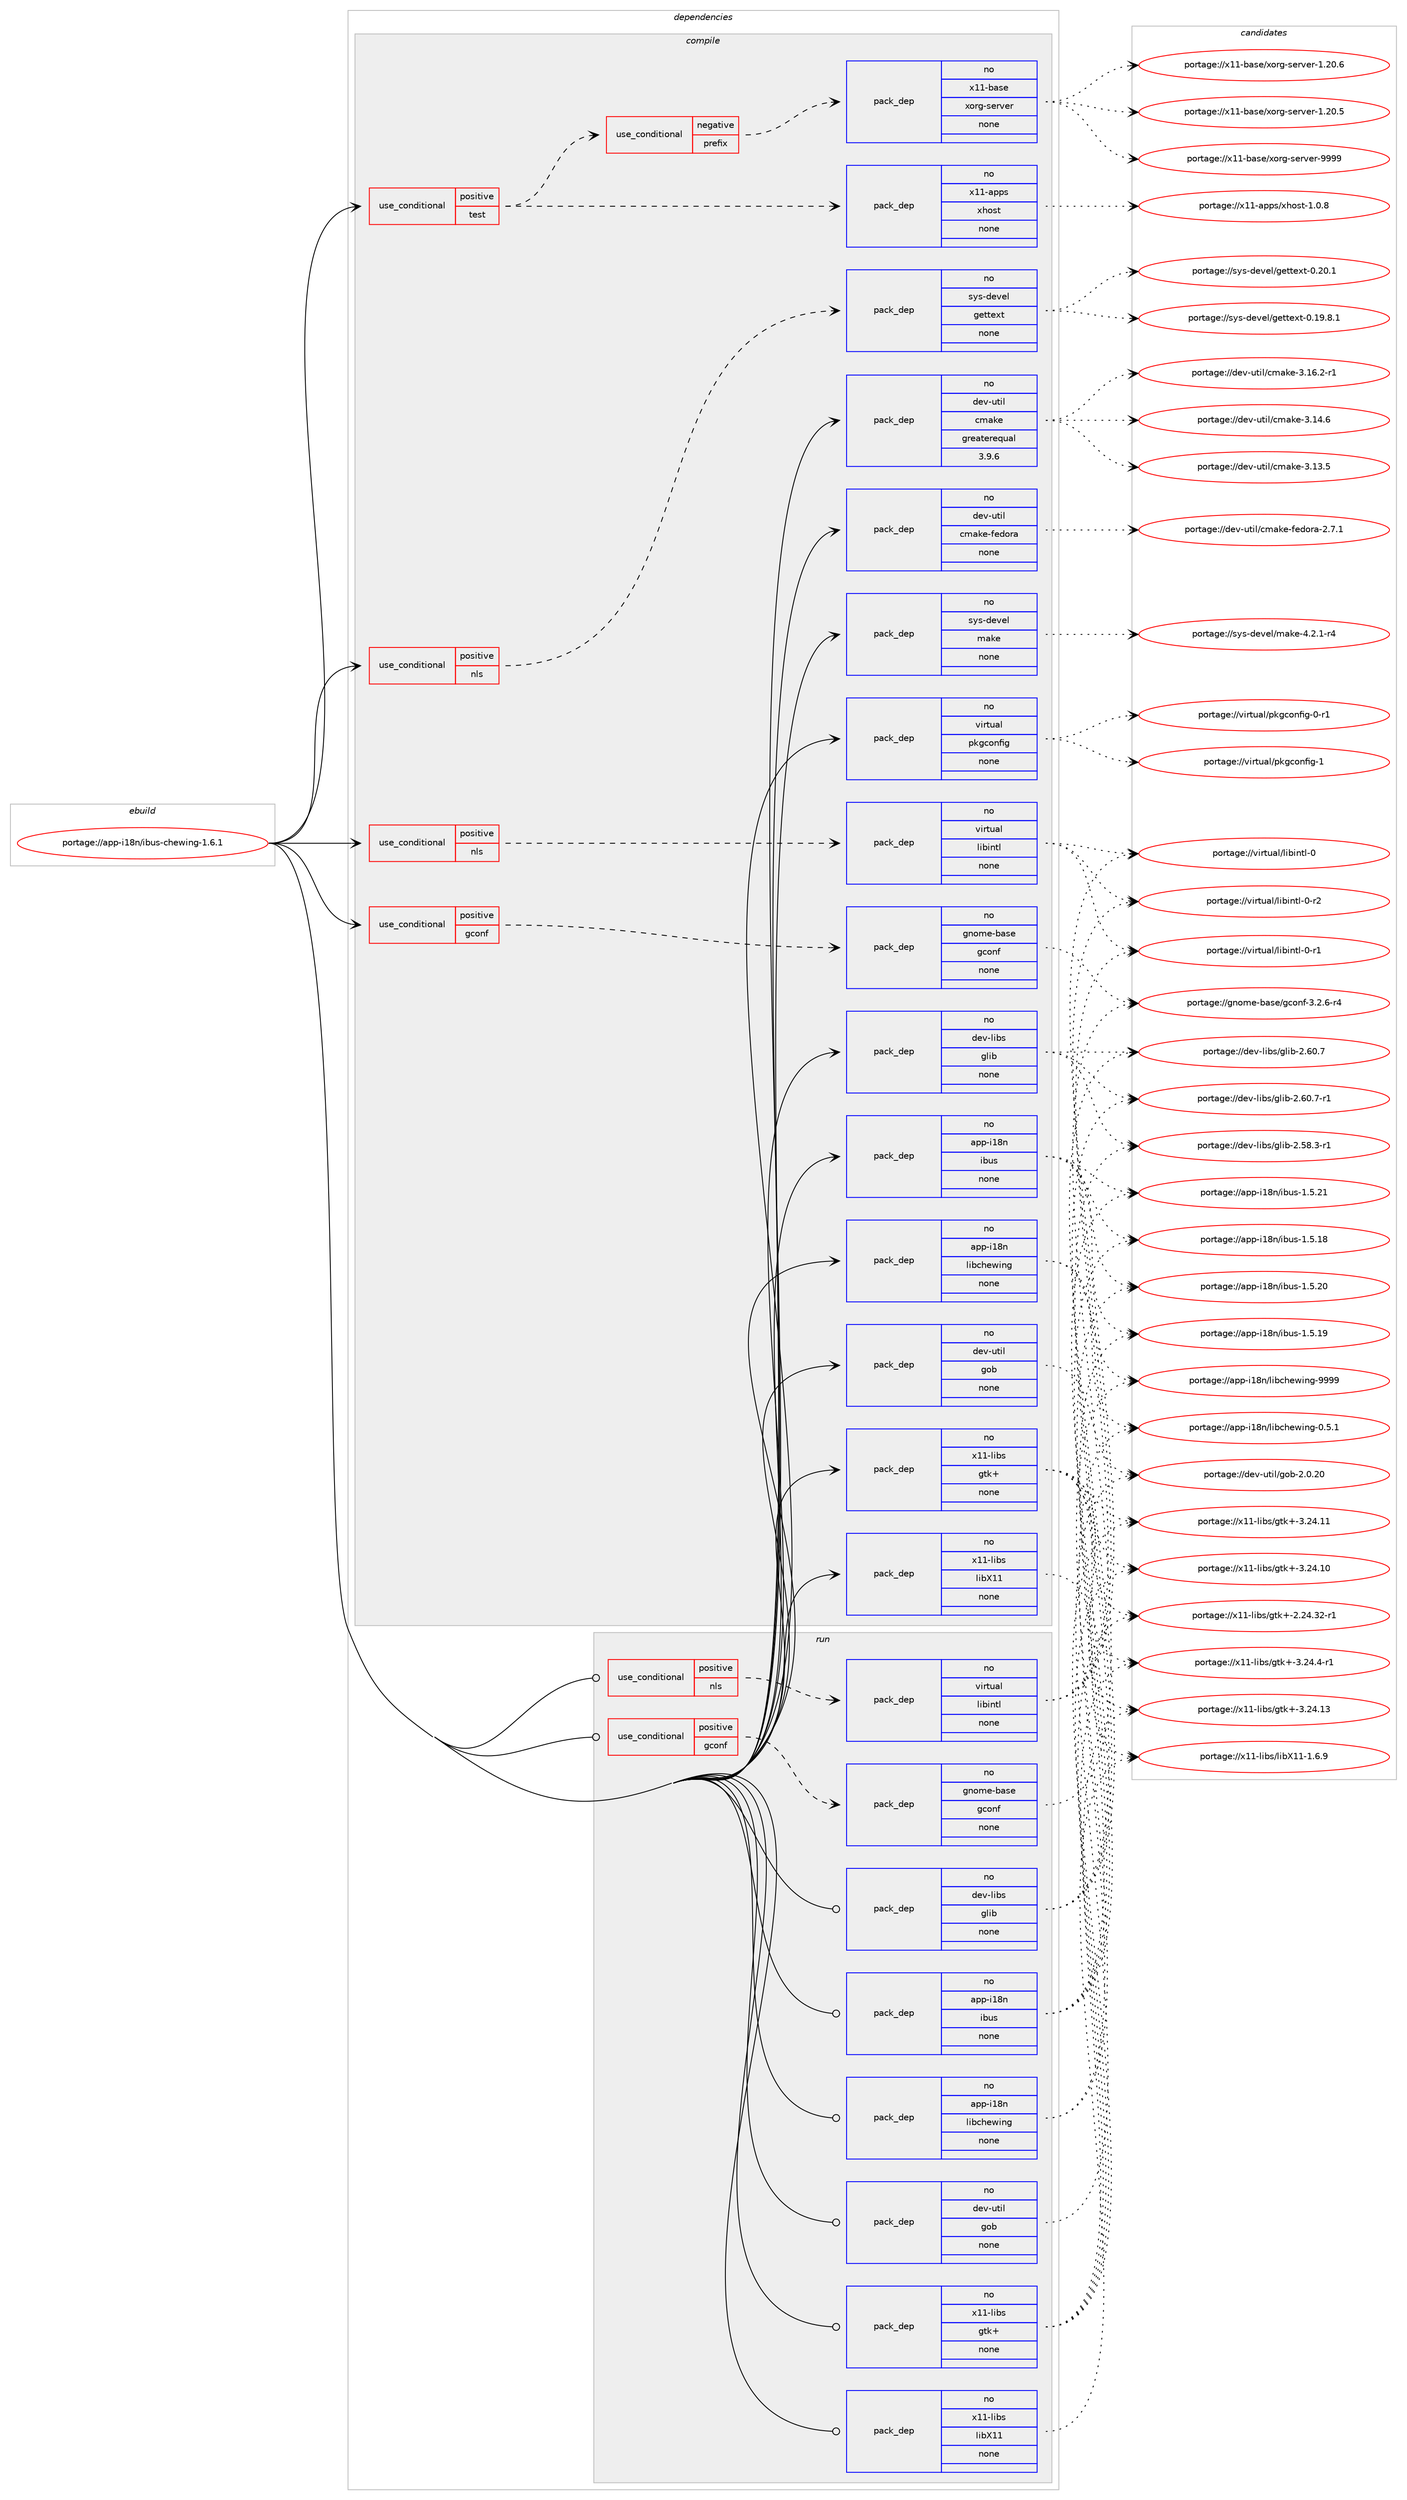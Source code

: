 digraph prolog {

# *************
# Graph options
# *************

newrank=true;
concentrate=true;
compound=true;
graph [rankdir=LR,fontname=Helvetica,fontsize=10,ranksep=1.5];#, ranksep=2.5, nodesep=0.2];
edge  [arrowhead=vee];
node  [fontname=Helvetica,fontsize=10];

# **********
# The ebuild
# **********

subgraph cluster_leftcol {
color=gray;
rank=same;
label=<<i>ebuild</i>>;
id [label="portage://app-i18n/ibus-chewing-1.6.1", color=red, width=4, href="../app-i18n/ibus-chewing-1.6.1.svg"];
}

# ****************
# The dependencies
# ****************

subgraph cluster_midcol {
color=gray;
label=<<i>dependencies</i>>;
subgraph cluster_compile {
fillcolor="#eeeeee";
style=filled;
label=<<i>compile</i>>;
subgraph cond144825 {
dependency618369 [label=<<TABLE BORDER="0" CELLBORDER="1" CELLSPACING="0" CELLPADDING="4"><TR><TD ROWSPAN="3" CELLPADDING="10">use_conditional</TD></TR><TR><TD>positive</TD></TR><TR><TD>gconf</TD></TR></TABLE>>, shape=none, color=red];
subgraph pack465246 {
dependency618370 [label=<<TABLE BORDER="0" CELLBORDER="1" CELLSPACING="0" CELLPADDING="4" WIDTH="220"><TR><TD ROWSPAN="6" CELLPADDING="30">pack_dep</TD></TR><TR><TD WIDTH="110">no</TD></TR><TR><TD>gnome-base</TD></TR><TR><TD>gconf</TD></TR><TR><TD>none</TD></TR><TR><TD></TD></TR></TABLE>>, shape=none, color=blue];
}
dependency618369:e -> dependency618370:w [weight=20,style="dashed",arrowhead="vee"];
}
id:e -> dependency618369:w [weight=20,style="solid",arrowhead="vee"];
subgraph cond144826 {
dependency618371 [label=<<TABLE BORDER="0" CELLBORDER="1" CELLSPACING="0" CELLPADDING="4"><TR><TD ROWSPAN="3" CELLPADDING="10">use_conditional</TD></TR><TR><TD>positive</TD></TR><TR><TD>nls</TD></TR></TABLE>>, shape=none, color=red];
subgraph pack465247 {
dependency618372 [label=<<TABLE BORDER="0" CELLBORDER="1" CELLSPACING="0" CELLPADDING="4" WIDTH="220"><TR><TD ROWSPAN="6" CELLPADDING="30">pack_dep</TD></TR><TR><TD WIDTH="110">no</TD></TR><TR><TD>sys-devel</TD></TR><TR><TD>gettext</TD></TR><TR><TD>none</TD></TR><TR><TD></TD></TR></TABLE>>, shape=none, color=blue];
}
dependency618371:e -> dependency618372:w [weight=20,style="dashed",arrowhead="vee"];
}
id:e -> dependency618371:w [weight=20,style="solid",arrowhead="vee"];
subgraph cond144827 {
dependency618373 [label=<<TABLE BORDER="0" CELLBORDER="1" CELLSPACING="0" CELLPADDING="4"><TR><TD ROWSPAN="3" CELLPADDING="10">use_conditional</TD></TR><TR><TD>positive</TD></TR><TR><TD>nls</TD></TR></TABLE>>, shape=none, color=red];
subgraph pack465248 {
dependency618374 [label=<<TABLE BORDER="0" CELLBORDER="1" CELLSPACING="0" CELLPADDING="4" WIDTH="220"><TR><TD ROWSPAN="6" CELLPADDING="30">pack_dep</TD></TR><TR><TD WIDTH="110">no</TD></TR><TR><TD>virtual</TD></TR><TR><TD>libintl</TD></TR><TR><TD>none</TD></TR><TR><TD></TD></TR></TABLE>>, shape=none, color=blue];
}
dependency618373:e -> dependency618374:w [weight=20,style="dashed",arrowhead="vee"];
}
id:e -> dependency618373:w [weight=20,style="solid",arrowhead="vee"];
subgraph cond144828 {
dependency618375 [label=<<TABLE BORDER="0" CELLBORDER="1" CELLSPACING="0" CELLPADDING="4"><TR><TD ROWSPAN="3" CELLPADDING="10">use_conditional</TD></TR><TR><TD>positive</TD></TR><TR><TD>test</TD></TR></TABLE>>, shape=none, color=red];
subgraph cond144829 {
dependency618376 [label=<<TABLE BORDER="0" CELLBORDER="1" CELLSPACING="0" CELLPADDING="4"><TR><TD ROWSPAN="3" CELLPADDING="10">use_conditional</TD></TR><TR><TD>negative</TD></TR><TR><TD>prefix</TD></TR></TABLE>>, shape=none, color=red];
subgraph pack465249 {
dependency618377 [label=<<TABLE BORDER="0" CELLBORDER="1" CELLSPACING="0" CELLPADDING="4" WIDTH="220"><TR><TD ROWSPAN="6" CELLPADDING="30">pack_dep</TD></TR><TR><TD WIDTH="110">no</TD></TR><TR><TD>x11-base</TD></TR><TR><TD>xorg-server</TD></TR><TR><TD>none</TD></TR><TR><TD></TD></TR></TABLE>>, shape=none, color=blue];
}
dependency618376:e -> dependency618377:w [weight=20,style="dashed",arrowhead="vee"];
}
dependency618375:e -> dependency618376:w [weight=20,style="dashed",arrowhead="vee"];
subgraph pack465250 {
dependency618378 [label=<<TABLE BORDER="0" CELLBORDER="1" CELLSPACING="0" CELLPADDING="4" WIDTH="220"><TR><TD ROWSPAN="6" CELLPADDING="30">pack_dep</TD></TR><TR><TD WIDTH="110">no</TD></TR><TR><TD>x11-apps</TD></TR><TR><TD>xhost</TD></TR><TR><TD>none</TD></TR><TR><TD></TD></TR></TABLE>>, shape=none, color=blue];
}
dependency618375:e -> dependency618378:w [weight=20,style="dashed",arrowhead="vee"];
}
id:e -> dependency618375:w [weight=20,style="solid",arrowhead="vee"];
subgraph pack465251 {
dependency618379 [label=<<TABLE BORDER="0" CELLBORDER="1" CELLSPACING="0" CELLPADDING="4" WIDTH="220"><TR><TD ROWSPAN="6" CELLPADDING="30">pack_dep</TD></TR><TR><TD WIDTH="110">no</TD></TR><TR><TD>app-i18n</TD></TR><TR><TD>ibus</TD></TR><TR><TD>none</TD></TR><TR><TD></TD></TR></TABLE>>, shape=none, color=blue];
}
id:e -> dependency618379:w [weight=20,style="solid",arrowhead="vee"];
subgraph pack465252 {
dependency618380 [label=<<TABLE BORDER="0" CELLBORDER="1" CELLSPACING="0" CELLPADDING="4" WIDTH="220"><TR><TD ROWSPAN="6" CELLPADDING="30">pack_dep</TD></TR><TR><TD WIDTH="110">no</TD></TR><TR><TD>app-i18n</TD></TR><TR><TD>libchewing</TD></TR><TR><TD>none</TD></TR><TR><TD></TD></TR></TABLE>>, shape=none, color=blue];
}
id:e -> dependency618380:w [weight=20,style="solid",arrowhead="vee"];
subgraph pack465253 {
dependency618381 [label=<<TABLE BORDER="0" CELLBORDER="1" CELLSPACING="0" CELLPADDING="4" WIDTH="220"><TR><TD ROWSPAN="6" CELLPADDING="30">pack_dep</TD></TR><TR><TD WIDTH="110">no</TD></TR><TR><TD>dev-libs</TD></TR><TR><TD>glib</TD></TR><TR><TD>none</TD></TR><TR><TD></TD></TR></TABLE>>, shape=none, color=blue];
}
id:e -> dependency618381:w [weight=20,style="solid",arrowhead="vee"];
subgraph pack465254 {
dependency618382 [label=<<TABLE BORDER="0" CELLBORDER="1" CELLSPACING="0" CELLPADDING="4" WIDTH="220"><TR><TD ROWSPAN="6" CELLPADDING="30">pack_dep</TD></TR><TR><TD WIDTH="110">no</TD></TR><TR><TD>dev-util</TD></TR><TR><TD>cmake</TD></TR><TR><TD>greaterequal</TD></TR><TR><TD>3.9.6</TD></TR></TABLE>>, shape=none, color=blue];
}
id:e -> dependency618382:w [weight=20,style="solid",arrowhead="vee"];
subgraph pack465255 {
dependency618383 [label=<<TABLE BORDER="0" CELLBORDER="1" CELLSPACING="0" CELLPADDING="4" WIDTH="220"><TR><TD ROWSPAN="6" CELLPADDING="30">pack_dep</TD></TR><TR><TD WIDTH="110">no</TD></TR><TR><TD>dev-util</TD></TR><TR><TD>cmake-fedora</TD></TR><TR><TD>none</TD></TR><TR><TD></TD></TR></TABLE>>, shape=none, color=blue];
}
id:e -> dependency618383:w [weight=20,style="solid",arrowhead="vee"];
subgraph pack465256 {
dependency618384 [label=<<TABLE BORDER="0" CELLBORDER="1" CELLSPACING="0" CELLPADDING="4" WIDTH="220"><TR><TD ROWSPAN="6" CELLPADDING="30">pack_dep</TD></TR><TR><TD WIDTH="110">no</TD></TR><TR><TD>dev-util</TD></TR><TR><TD>gob</TD></TR><TR><TD>none</TD></TR><TR><TD></TD></TR></TABLE>>, shape=none, color=blue];
}
id:e -> dependency618384:w [weight=20,style="solid",arrowhead="vee"];
subgraph pack465257 {
dependency618385 [label=<<TABLE BORDER="0" CELLBORDER="1" CELLSPACING="0" CELLPADDING="4" WIDTH="220"><TR><TD ROWSPAN="6" CELLPADDING="30">pack_dep</TD></TR><TR><TD WIDTH="110">no</TD></TR><TR><TD>sys-devel</TD></TR><TR><TD>make</TD></TR><TR><TD>none</TD></TR><TR><TD></TD></TR></TABLE>>, shape=none, color=blue];
}
id:e -> dependency618385:w [weight=20,style="solid",arrowhead="vee"];
subgraph pack465258 {
dependency618386 [label=<<TABLE BORDER="0" CELLBORDER="1" CELLSPACING="0" CELLPADDING="4" WIDTH="220"><TR><TD ROWSPAN="6" CELLPADDING="30">pack_dep</TD></TR><TR><TD WIDTH="110">no</TD></TR><TR><TD>virtual</TD></TR><TR><TD>pkgconfig</TD></TR><TR><TD>none</TD></TR><TR><TD></TD></TR></TABLE>>, shape=none, color=blue];
}
id:e -> dependency618386:w [weight=20,style="solid",arrowhead="vee"];
subgraph pack465259 {
dependency618387 [label=<<TABLE BORDER="0" CELLBORDER="1" CELLSPACING="0" CELLPADDING="4" WIDTH="220"><TR><TD ROWSPAN="6" CELLPADDING="30">pack_dep</TD></TR><TR><TD WIDTH="110">no</TD></TR><TR><TD>x11-libs</TD></TR><TR><TD>gtk+</TD></TR><TR><TD>none</TD></TR><TR><TD></TD></TR></TABLE>>, shape=none, color=blue];
}
id:e -> dependency618387:w [weight=20,style="solid",arrowhead="vee"];
subgraph pack465260 {
dependency618388 [label=<<TABLE BORDER="0" CELLBORDER="1" CELLSPACING="0" CELLPADDING="4" WIDTH="220"><TR><TD ROWSPAN="6" CELLPADDING="30">pack_dep</TD></TR><TR><TD WIDTH="110">no</TD></TR><TR><TD>x11-libs</TD></TR><TR><TD>libX11</TD></TR><TR><TD>none</TD></TR><TR><TD></TD></TR></TABLE>>, shape=none, color=blue];
}
id:e -> dependency618388:w [weight=20,style="solid",arrowhead="vee"];
}
subgraph cluster_compileandrun {
fillcolor="#eeeeee";
style=filled;
label=<<i>compile and run</i>>;
}
subgraph cluster_run {
fillcolor="#eeeeee";
style=filled;
label=<<i>run</i>>;
subgraph cond144830 {
dependency618389 [label=<<TABLE BORDER="0" CELLBORDER="1" CELLSPACING="0" CELLPADDING="4"><TR><TD ROWSPAN="3" CELLPADDING="10">use_conditional</TD></TR><TR><TD>positive</TD></TR><TR><TD>gconf</TD></TR></TABLE>>, shape=none, color=red];
subgraph pack465261 {
dependency618390 [label=<<TABLE BORDER="0" CELLBORDER="1" CELLSPACING="0" CELLPADDING="4" WIDTH="220"><TR><TD ROWSPAN="6" CELLPADDING="30">pack_dep</TD></TR><TR><TD WIDTH="110">no</TD></TR><TR><TD>gnome-base</TD></TR><TR><TD>gconf</TD></TR><TR><TD>none</TD></TR><TR><TD></TD></TR></TABLE>>, shape=none, color=blue];
}
dependency618389:e -> dependency618390:w [weight=20,style="dashed",arrowhead="vee"];
}
id:e -> dependency618389:w [weight=20,style="solid",arrowhead="odot"];
subgraph cond144831 {
dependency618391 [label=<<TABLE BORDER="0" CELLBORDER="1" CELLSPACING="0" CELLPADDING="4"><TR><TD ROWSPAN="3" CELLPADDING="10">use_conditional</TD></TR><TR><TD>positive</TD></TR><TR><TD>nls</TD></TR></TABLE>>, shape=none, color=red];
subgraph pack465262 {
dependency618392 [label=<<TABLE BORDER="0" CELLBORDER="1" CELLSPACING="0" CELLPADDING="4" WIDTH="220"><TR><TD ROWSPAN="6" CELLPADDING="30">pack_dep</TD></TR><TR><TD WIDTH="110">no</TD></TR><TR><TD>virtual</TD></TR><TR><TD>libintl</TD></TR><TR><TD>none</TD></TR><TR><TD></TD></TR></TABLE>>, shape=none, color=blue];
}
dependency618391:e -> dependency618392:w [weight=20,style="dashed",arrowhead="vee"];
}
id:e -> dependency618391:w [weight=20,style="solid",arrowhead="odot"];
subgraph pack465263 {
dependency618393 [label=<<TABLE BORDER="0" CELLBORDER="1" CELLSPACING="0" CELLPADDING="4" WIDTH="220"><TR><TD ROWSPAN="6" CELLPADDING="30">pack_dep</TD></TR><TR><TD WIDTH="110">no</TD></TR><TR><TD>app-i18n</TD></TR><TR><TD>ibus</TD></TR><TR><TD>none</TD></TR><TR><TD></TD></TR></TABLE>>, shape=none, color=blue];
}
id:e -> dependency618393:w [weight=20,style="solid",arrowhead="odot"];
subgraph pack465264 {
dependency618394 [label=<<TABLE BORDER="0" CELLBORDER="1" CELLSPACING="0" CELLPADDING="4" WIDTH="220"><TR><TD ROWSPAN="6" CELLPADDING="30">pack_dep</TD></TR><TR><TD WIDTH="110">no</TD></TR><TR><TD>app-i18n</TD></TR><TR><TD>libchewing</TD></TR><TR><TD>none</TD></TR><TR><TD></TD></TR></TABLE>>, shape=none, color=blue];
}
id:e -> dependency618394:w [weight=20,style="solid",arrowhead="odot"];
subgraph pack465265 {
dependency618395 [label=<<TABLE BORDER="0" CELLBORDER="1" CELLSPACING="0" CELLPADDING="4" WIDTH="220"><TR><TD ROWSPAN="6" CELLPADDING="30">pack_dep</TD></TR><TR><TD WIDTH="110">no</TD></TR><TR><TD>dev-libs</TD></TR><TR><TD>glib</TD></TR><TR><TD>none</TD></TR><TR><TD></TD></TR></TABLE>>, shape=none, color=blue];
}
id:e -> dependency618395:w [weight=20,style="solid",arrowhead="odot"];
subgraph pack465266 {
dependency618396 [label=<<TABLE BORDER="0" CELLBORDER="1" CELLSPACING="0" CELLPADDING="4" WIDTH="220"><TR><TD ROWSPAN="6" CELLPADDING="30">pack_dep</TD></TR><TR><TD WIDTH="110">no</TD></TR><TR><TD>dev-util</TD></TR><TR><TD>gob</TD></TR><TR><TD>none</TD></TR><TR><TD></TD></TR></TABLE>>, shape=none, color=blue];
}
id:e -> dependency618396:w [weight=20,style="solid",arrowhead="odot"];
subgraph pack465267 {
dependency618397 [label=<<TABLE BORDER="0" CELLBORDER="1" CELLSPACING="0" CELLPADDING="4" WIDTH="220"><TR><TD ROWSPAN="6" CELLPADDING="30">pack_dep</TD></TR><TR><TD WIDTH="110">no</TD></TR><TR><TD>x11-libs</TD></TR><TR><TD>gtk+</TD></TR><TR><TD>none</TD></TR><TR><TD></TD></TR></TABLE>>, shape=none, color=blue];
}
id:e -> dependency618397:w [weight=20,style="solid",arrowhead="odot"];
subgraph pack465268 {
dependency618398 [label=<<TABLE BORDER="0" CELLBORDER="1" CELLSPACING="0" CELLPADDING="4" WIDTH="220"><TR><TD ROWSPAN="6" CELLPADDING="30">pack_dep</TD></TR><TR><TD WIDTH="110">no</TD></TR><TR><TD>x11-libs</TD></TR><TR><TD>libX11</TD></TR><TR><TD>none</TD></TR><TR><TD></TD></TR></TABLE>>, shape=none, color=blue];
}
id:e -> dependency618398:w [weight=20,style="solid",arrowhead="odot"];
}
}

# **************
# The candidates
# **************

subgraph cluster_choices {
rank=same;
color=gray;
label=<<i>candidates</i>>;

subgraph choice465246 {
color=black;
nodesep=1;
choice10311011110910145989711510147103991111101024551465046544511452 [label="portage://gnome-base/gconf-3.2.6-r4", color=red, width=4,href="../gnome-base/gconf-3.2.6-r4.svg"];
dependency618370:e -> choice10311011110910145989711510147103991111101024551465046544511452:w [style=dotted,weight="100"];
}
subgraph choice465247 {
color=black;
nodesep=1;
choice115121115451001011181011084710310111611610112011645484650484649 [label="portage://sys-devel/gettext-0.20.1", color=red, width=4,href="../sys-devel/gettext-0.20.1.svg"];
choice1151211154510010111810110847103101116116101120116454846495746564649 [label="portage://sys-devel/gettext-0.19.8.1", color=red, width=4,href="../sys-devel/gettext-0.19.8.1.svg"];
dependency618372:e -> choice115121115451001011181011084710310111611610112011645484650484649:w [style=dotted,weight="100"];
dependency618372:e -> choice1151211154510010111810110847103101116116101120116454846495746564649:w [style=dotted,weight="100"];
}
subgraph choice465248 {
color=black;
nodesep=1;
choice11810511411611797108471081059810511011610845484511450 [label="portage://virtual/libintl-0-r2", color=red, width=4,href="../virtual/libintl-0-r2.svg"];
choice11810511411611797108471081059810511011610845484511449 [label="portage://virtual/libintl-0-r1", color=red, width=4,href="../virtual/libintl-0-r1.svg"];
choice1181051141161179710847108105981051101161084548 [label="portage://virtual/libintl-0", color=red, width=4,href="../virtual/libintl-0.svg"];
dependency618374:e -> choice11810511411611797108471081059810511011610845484511450:w [style=dotted,weight="100"];
dependency618374:e -> choice11810511411611797108471081059810511011610845484511449:w [style=dotted,weight="100"];
dependency618374:e -> choice1181051141161179710847108105981051101161084548:w [style=dotted,weight="100"];
}
subgraph choice465249 {
color=black;
nodesep=1;
choice120494945989711510147120111114103451151011141181011144557575757 [label="portage://x11-base/xorg-server-9999", color=red, width=4,href="../x11-base/xorg-server-9999.svg"];
choice1204949459897115101471201111141034511510111411810111445494650484654 [label="portage://x11-base/xorg-server-1.20.6", color=red, width=4,href="../x11-base/xorg-server-1.20.6.svg"];
choice1204949459897115101471201111141034511510111411810111445494650484653 [label="portage://x11-base/xorg-server-1.20.5", color=red, width=4,href="../x11-base/xorg-server-1.20.5.svg"];
dependency618377:e -> choice120494945989711510147120111114103451151011141181011144557575757:w [style=dotted,weight="100"];
dependency618377:e -> choice1204949459897115101471201111141034511510111411810111445494650484654:w [style=dotted,weight="100"];
dependency618377:e -> choice1204949459897115101471201111141034511510111411810111445494650484653:w [style=dotted,weight="100"];
}
subgraph choice465250 {
color=black;
nodesep=1;
choice1204949459711211211547120104111115116454946484656 [label="portage://x11-apps/xhost-1.0.8", color=red, width=4,href="../x11-apps/xhost-1.0.8.svg"];
dependency618378:e -> choice1204949459711211211547120104111115116454946484656:w [style=dotted,weight="100"];
}
subgraph choice465251 {
color=black;
nodesep=1;
choice97112112451054956110471059811711545494653465049 [label="portage://app-i18n/ibus-1.5.21", color=red, width=4,href="../app-i18n/ibus-1.5.21.svg"];
choice97112112451054956110471059811711545494653465048 [label="portage://app-i18n/ibus-1.5.20", color=red, width=4,href="../app-i18n/ibus-1.5.20.svg"];
choice97112112451054956110471059811711545494653464957 [label="portage://app-i18n/ibus-1.5.19", color=red, width=4,href="../app-i18n/ibus-1.5.19.svg"];
choice97112112451054956110471059811711545494653464956 [label="portage://app-i18n/ibus-1.5.18", color=red, width=4,href="../app-i18n/ibus-1.5.18.svg"];
dependency618379:e -> choice97112112451054956110471059811711545494653465049:w [style=dotted,weight="100"];
dependency618379:e -> choice97112112451054956110471059811711545494653465048:w [style=dotted,weight="100"];
dependency618379:e -> choice97112112451054956110471059811711545494653464957:w [style=dotted,weight="100"];
dependency618379:e -> choice97112112451054956110471059811711545494653464956:w [style=dotted,weight="100"];
}
subgraph choice465252 {
color=black;
nodesep=1;
choice971121124510549561104710810598991041011191051101034557575757 [label="portage://app-i18n/libchewing-9999", color=red, width=4,href="../app-i18n/libchewing-9999.svg"];
choice97112112451054956110471081059899104101119105110103454846534649 [label="portage://app-i18n/libchewing-0.5.1", color=red, width=4,href="../app-i18n/libchewing-0.5.1.svg"];
dependency618380:e -> choice971121124510549561104710810598991041011191051101034557575757:w [style=dotted,weight="100"];
dependency618380:e -> choice97112112451054956110471081059899104101119105110103454846534649:w [style=dotted,weight="100"];
}
subgraph choice465253 {
color=black;
nodesep=1;
choice10010111845108105981154710310810598455046544846554511449 [label="portage://dev-libs/glib-2.60.7-r1", color=red, width=4,href="../dev-libs/glib-2.60.7-r1.svg"];
choice1001011184510810598115471031081059845504654484655 [label="portage://dev-libs/glib-2.60.7", color=red, width=4,href="../dev-libs/glib-2.60.7.svg"];
choice10010111845108105981154710310810598455046535646514511449 [label="portage://dev-libs/glib-2.58.3-r1", color=red, width=4,href="../dev-libs/glib-2.58.3-r1.svg"];
dependency618381:e -> choice10010111845108105981154710310810598455046544846554511449:w [style=dotted,weight="100"];
dependency618381:e -> choice1001011184510810598115471031081059845504654484655:w [style=dotted,weight="100"];
dependency618381:e -> choice10010111845108105981154710310810598455046535646514511449:w [style=dotted,weight="100"];
}
subgraph choice465254 {
color=black;
nodesep=1;
choice10010111845117116105108479910997107101455146495446504511449 [label="portage://dev-util/cmake-3.16.2-r1", color=red, width=4,href="../dev-util/cmake-3.16.2-r1.svg"];
choice1001011184511711610510847991099710710145514649524654 [label="portage://dev-util/cmake-3.14.6", color=red, width=4,href="../dev-util/cmake-3.14.6.svg"];
choice1001011184511711610510847991099710710145514649514653 [label="portage://dev-util/cmake-3.13.5", color=red, width=4,href="../dev-util/cmake-3.13.5.svg"];
dependency618382:e -> choice10010111845117116105108479910997107101455146495446504511449:w [style=dotted,weight="100"];
dependency618382:e -> choice1001011184511711610510847991099710710145514649524654:w [style=dotted,weight="100"];
dependency618382:e -> choice1001011184511711610510847991099710710145514649514653:w [style=dotted,weight="100"];
}
subgraph choice465255 {
color=black;
nodesep=1;
choice100101118451171161051084799109971071014510210110011111497455046554649 [label="portage://dev-util/cmake-fedora-2.7.1", color=red, width=4,href="../dev-util/cmake-fedora-2.7.1.svg"];
dependency618383:e -> choice100101118451171161051084799109971071014510210110011111497455046554649:w [style=dotted,weight="100"];
}
subgraph choice465256 {
color=black;
nodesep=1;
choice10010111845117116105108471031119845504648465048 [label="portage://dev-util/gob-2.0.20", color=red, width=4,href="../dev-util/gob-2.0.20.svg"];
dependency618384:e -> choice10010111845117116105108471031119845504648465048:w [style=dotted,weight="100"];
}
subgraph choice465257 {
color=black;
nodesep=1;
choice1151211154510010111810110847109971071014552465046494511452 [label="portage://sys-devel/make-4.2.1-r4", color=red, width=4,href="../sys-devel/make-4.2.1-r4.svg"];
dependency618385:e -> choice1151211154510010111810110847109971071014552465046494511452:w [style=dotted,weight="100"];
}
subgraph choice465258 {
color=black;
nodesep=1;
choice1181051141161179710847112107103991111101021051034549 [label="portage://virtual/pkgconfig-1", color=red, width=4,href="../virtual/pkgconfig-1.svg"];
choice11810511411611797108471121071039911111010210510345484511449 [label="portage://virtual/pkgconfig-0-r1", color=red, width=4,href="../virtual/pkgconfig-0-r1.svg"];
dependency618386:e -> choice1181051141161179710847112107103991111101021051034549:w [style=dotted,weight="100"];
dependency618386:e -> choice11810511411611797108471121071039911111010210510345484511449:w [style=dotted,weight="100"];
}
subgraph choice465259 {
color=black;
nodesep=1;
choice120494945108105981154710311610743455146505246524511449 [label="portage://x11-libs/gtk+-3.24.4-r1", color=red, width=4,href="../x11-libs/gtk+-3.24.4-r1.svg"];
choice1204949451081059811547103116107434551465052464951 [label="portage://x11-libs/gtk+-3.24.13", color=red, width=4,href="../x11-libs/gtk+-3.24.13.svg"];
choice1204949451081059811547103116107434551465052464949 [label="portage://x11-libs/gtk+-3.24.11", color=red, width=4,href="../x11-libs/gtk+-3.24.11.svg"];
choice1204949451081059811547103116107434551465052464948 [label="portage://x11-libs/gtk+-3.24.10", color=red, width=4,href="../x11-libs/gtk+-3.24.10.svg"];
choice12049494510810598115471031161074345504650524651504511449 [label="portage://x11-libs/gtk+-2.24.32-r1", color=red, width=4,href="../x11-libs/gtk+-2.24.32-r1.svg"];
dependency618387:e -> choice120494945108105981154710311610743455146505246524511449:w [style=dotted,weight="100"];
dependency618387:e -> choice1204949451081059811547103116107434551465052464951:w [style=dotted,weight="100"];
dependency618387:e -> choice1204949451081059811547103116107434551465052464949:w [style=dotted,weight="100"];
dependency618387:e -> choice1204949451081059811547103116107434551465052464948:w [style=dotted,weight="100"];
dependency618387:e -> choice12049494510810598115471031161074345504650524651504511449:w [style=dotted,weight="100"];
}
subgraph choice465260 {
color=black;
nodesep=1;
choice120494945108105981154710810598884949454946544657 [label="portage://x11-libs/libX11-1.6.9", color=red, width=4,href="../x11-libs/libX11-1.6.9.svg"];
dependency618388:e -> choice120494945108105981154710810598884949454946544657:w [style=dotted,weight="100"];
}
subgraph choice465261 {
color=black;
nodesep=1;
choice10311011110910145989711510147103991111101024551465046544511452 [label="portage://gnome-base/gconf-3.2.6-r4", color=red, width=4,href="../gnome-base/gconf-3.2.6-r4.svg"];
dependency618390:e -> choice10311011110910145989711510147103991111101024551465046544511452:w [style=dotted,weight="100"];
}
subgraph choice465262 {
color=black;
nodesep=1;
choice11810511411611797108471081059810511011610845484511450 [label="portage://virtual/libintl-0-r2", color=red, width=4,href="../virtual/libintl-0-r2.svg"];
choice11810511411611797108471081059810511011610845484511449 [label="portage://virtual/libintl-0-r1", color=red, width=4,href="../virtual/libintl-0-r1.svg"];
choice1181051141161179710847108105981051101161084548 [label="portage://virtual/libintl-0", color=red, width=4,href="../virtual/libintl-0.svg"];
dependency618392:e -> choice11810511411611797108471081059810511011610845484511450:w [style=dotted,weight="100"];
dependency618392:e -> choice11810511411611797108471081059810511011610845484511449:w [style=dotted,weight="100"];
dependency618392:e -> choice1181051141161179710847108105981051101161084548:w [style=dotted,weight="100"];
}
subgraph choice465263 {
color=black;
nodesep=1;
choice97112112451054956110471059811711545494653465049 [label="portage://app-i18n/ibus-1.5.21", color=red, width=4,href="../app-i18n/ibus-1.5.21.svg"];
choice97112112451054956110471059811711545494653465048 [label="portage://app-i18n/ibus-1.5.20", color=red, width=4,href="../app-i18n/ibus-1.5.20.svg"];
choice97112112451054956110471059811711545494653464957 [label="portage://app-i18n/ibus-1.5.19", color=red, width=4,href="../app-i18n/ibus-1.5.19.svg"];
choice97112112451054956110471059811711545494653464956 [label="portage://app-i18n/ibus-1.5.18", color=red, width=4,href="../app-i18n/ibus-1.5.18.svg"];
dependency618393:e -> choice97112112451054956110471059811711545494653465049:w [style=dotted,weight="100"];
dependency618393:e -> choice97112112451054956110471059811711545494653465048:w [style=dotted,weight="100"];
dependency618393:e -> choice97112112451054956110471059811711545494653464957:w [style=dotted,weight="100"];
dependency618393:e -> choice97112112451054956110471059811711545494653464956:w [style=dotted,weight="100"];
}
subgraph choice465264 {
color=black;
nodesep=1;
choice971121124510549561104710810598991041011191051101034557575757 [label="portage://app-i18n/libchewing-9999", color=red, width=4,href="../app-i18n/libchewing-9999.svg"];
choice97112112451054956110471081059899104101119105110103454846534649 [label="portage://app-i18n/libchewing-0.5.1", color=red, width=4,href="../app-i18n/libchewing-0.5.1.svg"];
dependency618394:e -> choice971121124510549561104710810598991041011191051101034557575757:w [style=dotted,weight="100"];
dependency618394:e -> choice97112112451054956110471081059899104101119105110103454846534649:w [style=dotted,weight="100"];
}
subgraph choice465265 {
color=black;
nodesep=1;
choice10010111845108105981154710310810598455046544846554511449 [label="portage://dev-libs/glib-2.60.7-r1", color=red, width=4,href="../dev-libs/glib-2.60.7-r1.svg"];
choice1001011184510810598115471031081059845504654484655 [label="portage://dev-libs/glib-2.60.7", color=red, width=4,href="../dev-libs/glib-2.60.7.svg"];
choice10010111845108105981154710310810598455046535646514511449 [label="portage://dev-libs/glib-2.58.3-r1", color=red, width=4,href="../dev-libs/glib-2.58.3-r1.svg"];
dependency618395:e -> choice10010111845108105981154710310810598455046544846554511449:w [style=dotted,weight="100"];
dependency618395:e -> choice1001011184510810598115471031081059845504654484655:w [style=dotted,weight="100"];
dependency618395:e -> choice10010111845108105981154710310810598455046535646514511449:w [style=dotted,weight="100"];
}
subgraph choice465266 {
color=black;
nodesep=1;
choice10010111845117116105108471031119845504648465048 [label="portage://dev-util/gob-2.0.20", color=red, width=4,href="../dev-util/gob-2.0.20.svg"];
dependency618396:e -> choice10010111845117116105108471031119845504648465048:w [style=dotted,weight="100"];
}
subgraph choice465267 {
color=black;
nodesep=1;
choice120494945108105981154710311610743455146505246524511449 [label="portage://x11-libs/gtk+-3.24.4-r1", color=red, width=4,href="../x11-libs/gtk+-3.24.4-r1.svg"];
choice1204949451081059811547103116107434551465052464951 [label="portage://x11-libs/gtk+-3.24.13", color=red, width=4,href="../x11-libs/gtk+-3.24.13.svg"];
choice1204949451081059811547103116107434551465052464949 [label="portage://x11-libs/gtk+-3.24.11", color=red, width=4,href="../x11-libs/gtk+-3.24.11.svg"];
choice1204949451081059811547103116107434551465052464948 [label="portage://x11-libs/gtk+-3.24.10", color=red, width=4,href="../x11-libs/gtk+-3.24.10.svg"];
choice12049494510810598115471031161074345504650524651504511449 [label="portage://x11-libs/gtk+-2.24.32-r1", color=red, width=4,href="../x11-libs/gtk+-2.24.32-r1.svg"];
dependency618397:e -> choice120494945108105981154710311610743455146505246524511449:w [style=dotted,weight="100"];
dependency618397:e -> choice1204949451081059811547103116107434551465052464951:w [style=dotted,weight="100"];
dependency618397:e -> choice1204949451081059811547103116107434551465052464949:w [style=dotted,weight="100"];
dependency618397:e -> choice1204949451081059811547103116107434551465052464948:w [style=dotted,weight="100"];
dependency618397:e -> choice12049494510810598115471031161074345504650524651504511449:w [style=dotted,weight="100"];
}
subgraph choice465268 {
color=black;
nodesep=1;
choice120494945108105981154710810598884949454946544657 [label="portage://x11-libs/libX11-1.6.9", color=red, width=4,href="../x11-libs/libX11-1.6.9.svg"];
dependency618398:e -> choice120494945108105981154710810598884949454946544657:w [style=dotted,weight="100"];
}
}

}
